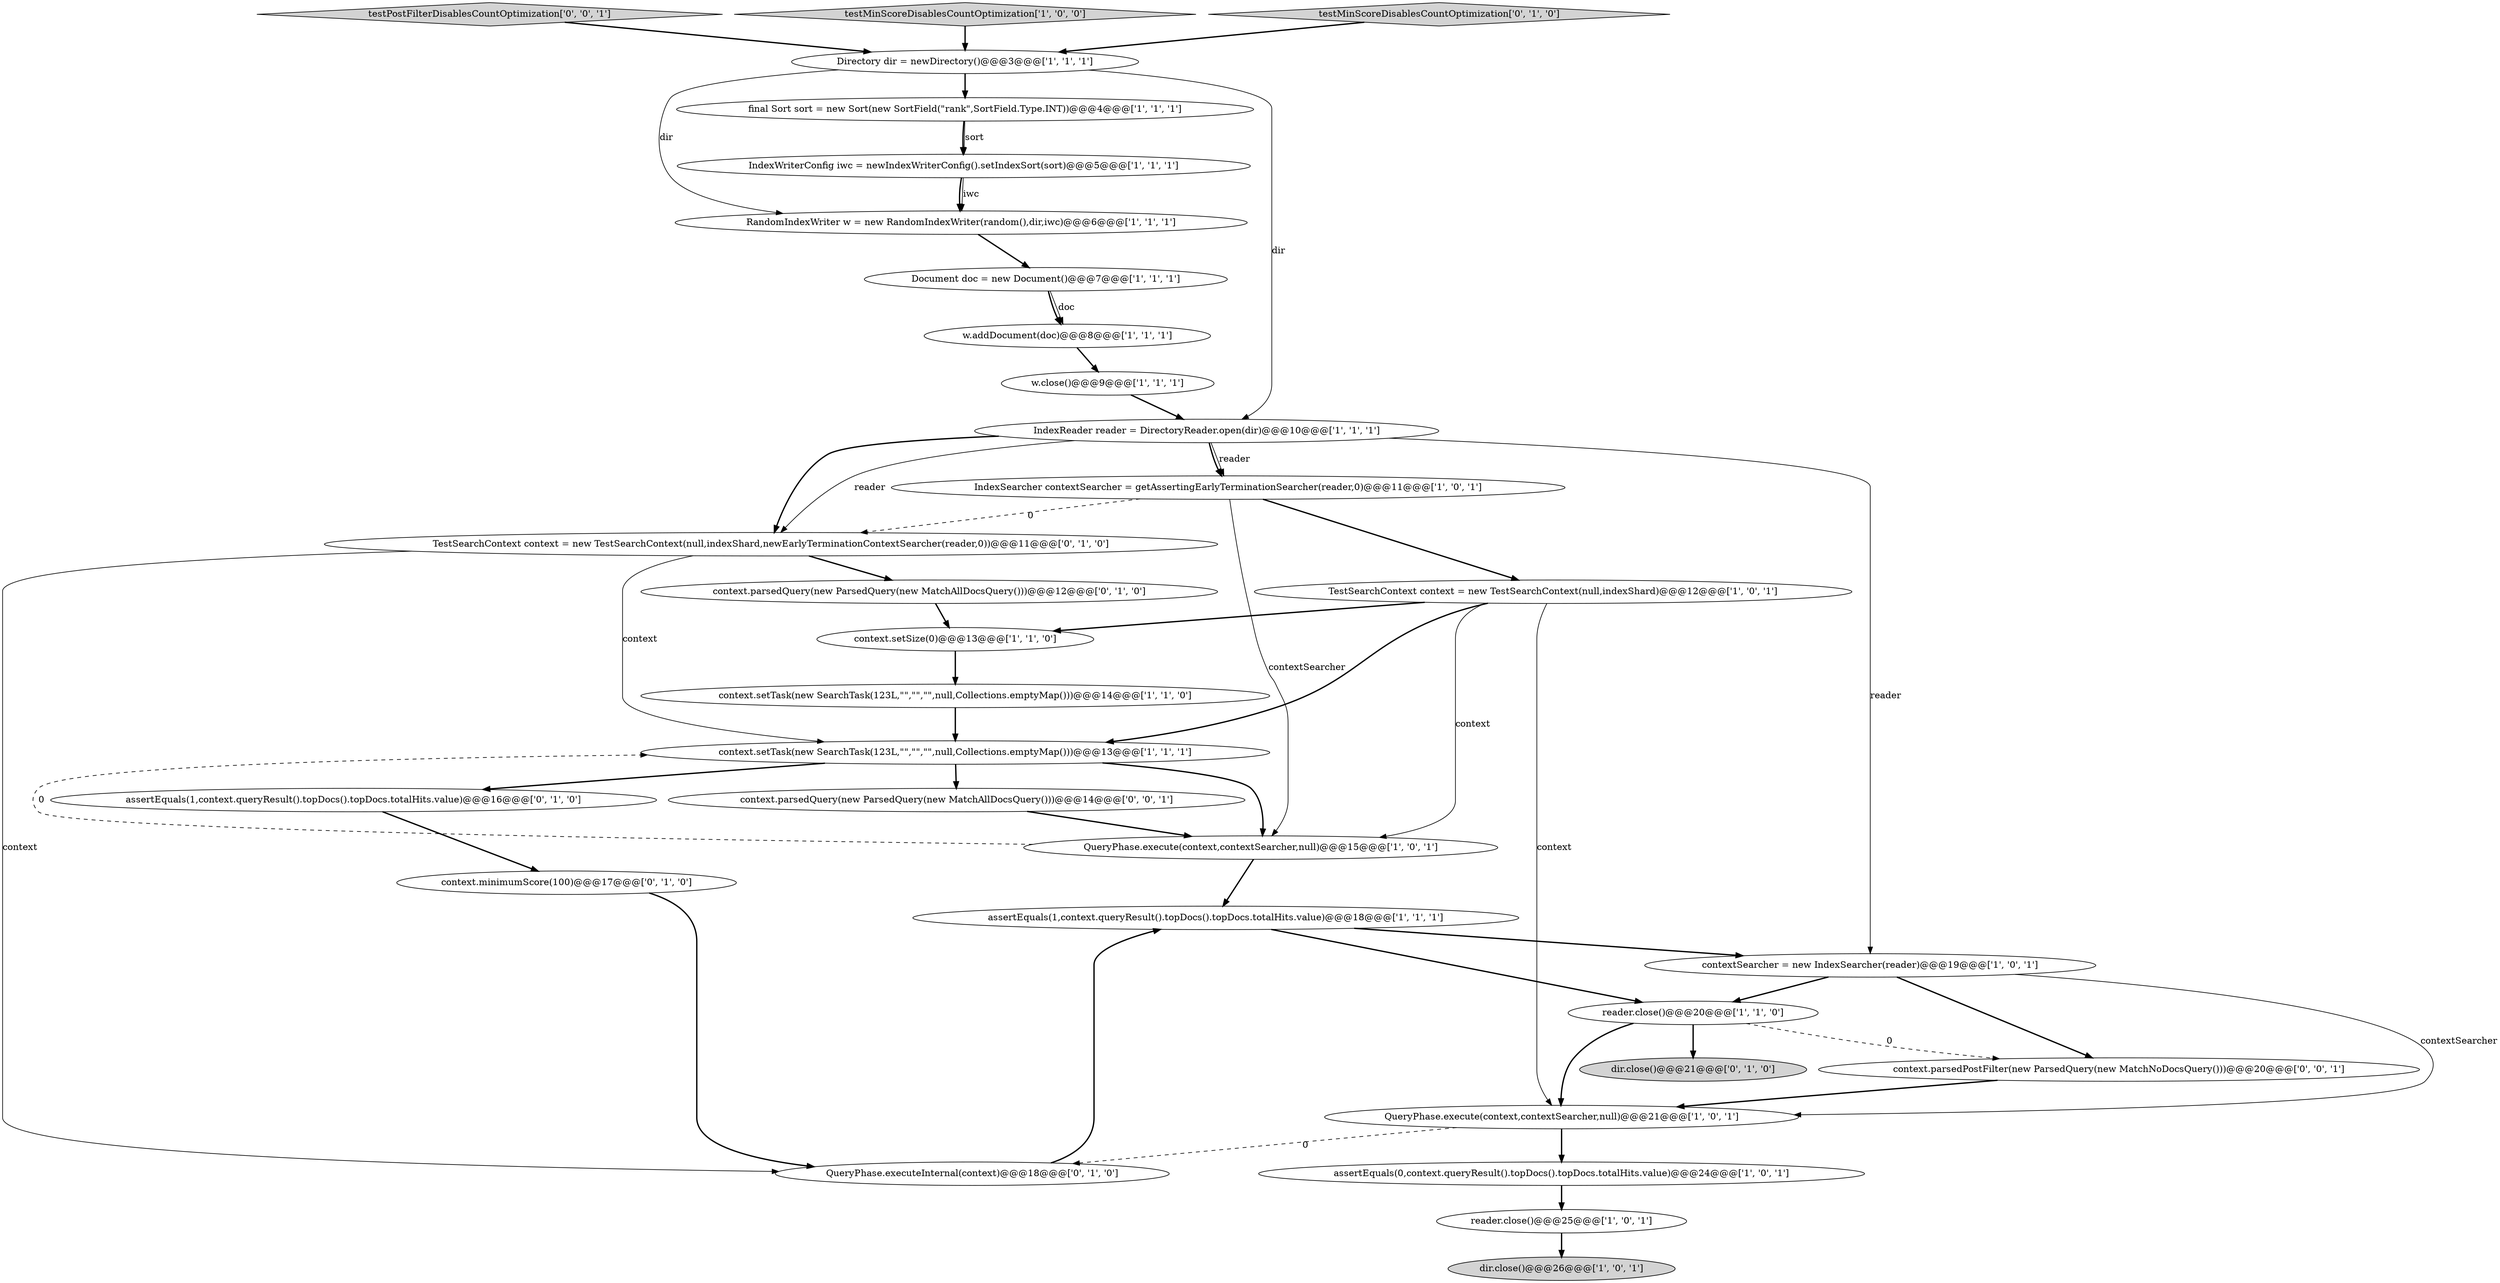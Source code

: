 digraph {
6 [style = filled, label = "w.close()@@@9@@@['1', '1', '1']", fillcolor = white, shape = ellipse image = "AAA0AAABBB1BBB"];
9 [style = filled, label = "IndexWriterConfig iwc = newIndexWriterConfig().setIndexSort(sort)@@@5@@@['1', '1', '1']", fillcolor = white, shape = ellipse image = "AAA0AAABBB1BBB"];
10 [style = filled, label = "QueryPhase.execute(context,contextSearcher,null)@@@15@@@['1', '0', '1']", fillcolor = white, shape = ellipse image = "AAA0AAABBB1BBB"];
14 [style = filled, label = "reader.close()@@@20@@@['1', '1', '0']", fillcolor = white, shape = ellipse image = "AAA0AAABBB1BBB"];
28 [style = filled, label = "context.parsedQuery(new ParsedQuery(new MatchAllDocsQuery()))@@@12@@@['0', '1', '0']", fillcolor = white, shape = ellipse image = "AAA0AAABBB2BBB"];
23 [style = filled, label = "TestSearchContext context = new TestSearchContext(null,indexShard,newEarlyTerminationContextSearcher(reader,0))@@@11@@@['0', '1', '0']", fillcolor = white, shape = ellipse image = "AAA1AAABBB2BBB"];
20 [style = filled, label = "IndexReader reader = DirectoryReader.open(dir)@@@10@@@['1', '1', '1']", fillcolor = white, shape = ellipse image = "AAA0AAABBB1BBB"];
25 [style = filled, label = "QueryPhase.executeInternal(context)@@@18@@@['0', '1', '0']", fillcolor = white, shape = ellipse image = "AAA1AAABBB2BBB"];
12 [style = filled, label = "w.addDocument(doc)@@@8@@@['1', '1', '1']", fillcolor = white, shape = ellipse image = "AAA0AAABBB1BBB"];
16 [style = filled, label = "context.setTask(new SearchTask(123L,\"\",\"\",\"\",null,Collections.emptyMap()))@@@14@@@['1', '1', '0']", fillcolor = white, shape = ellipse image = "AAA0AAABBB1BBB"];
13 [style = filled, label = "assertEquals(0,context.queryResult().topDocs().topDocs.totalHits.value)@@@24@@@['1', '0', '1']", fillcolor = white, shape = ellipse image = "AAA0AAABBB1BBB"];
26 [style = filled, label = "context.minimumScore(100)@@@17@@@['0', '1', '0']", fillcolor = white, shape = ellipse image = "AAA0AAABBB2BBB"];
5 [style = filled, label = "dir.close()@@@26@@@['1', '0', '1']", fillcolor = lightgray, shape = ellipse image = "AAA0AAABBB1BBB"];
18 [style = filled, label = "final Sort sort = new Sort(new SortField(\"rank\",SortField.Type.INT))@@@4@@@['1', '1', '1']", fillcolor = white, shape = ellipse image = "AAA0AAABBB1BBB"];
31 [style = filled, label = "testPostFilterDisablesCountOptimization['0', '0', '1']", fillcolor = lightgray, shape = diamond image = "AAA0AAABBB3BBB"];
21 [style = filled, label = "assertEquals(1,context.queryResult().topDocs().topDocs.totalHits.value)@@@18@@@['1', '1', '1']", fillcolor = white, shape = ellipse image = "AAA0AAABBB1BBB"];
2 [style = filled, label = "IndexSearcher contextSearcher = getAssertingEarlyTerminationSearcher(reader,0)@@@11@@@['1', '0', '1']", fillcolor = white, shape = ellipse image = "AAA0AAABBB1BBB"];
27 [style = filled, label = "assertEquals(1,context.queryResult().topDocs().topDocs.totalHits.value)@@@16@@@['0', '1', '0']", fillcolor = white, shape = ellipse image = "AAA0AAABBB2BBB"];
30 [style = filled, label = "context.parsedPostFilter(new ParsedQuery(new MatchNoDocsQuery()))@@@20@@@['0', '0', '1']", fillcolor = white, shape = ellipse image = "AAA0AAABBB3BBB"];
1 [style = filled, label = "RandomIndexWriter w = new RandomIndexWriter(random(),dir,iwc)@@@6@@@['1', '1', '1']", fillcolor = white, shape = ellipse image = "AAA0AAABBB1BBB"];
8 [style = filled, label = "Directory dir = newDirectory()@@@3@@@['1', '1', '1']", fillcolor = white, shape = ellipse image = "AAA0AAABBB1BBB"];
11 [style = filled, label = "testMinScoreDisablesCountOptimization['1', '0', '0']", fillcolor = lightgray, shape = diamond image = "AAA0AAABBB1BBB"];
19 [style = filled, label = "Document doc = new Document()@@@7@@@['1', '1', '1']", fillcolor = white, shape = ellipse image = "AAA0AAABBB1BBB"];
15 [style = filled, label = "TestSearchContext context = new TestSearchContext(null,indexShard)@@@12@@@['1', '0', '1']", fillcolor = white, shape = ellipse image = "AAA0AAABBB1BBB"];
3 [style = filled, label = "context.setTask(new SearchTask(123L,\"\",\"\",\"\",null,Collections.emptyMap()))@@@13@@@['1', '1', '1']", fillcolor = white, shape = ellipse image = "AAA0AAABBB1BBB"];
4 [style = filled, label = "contextSearcher = new IndexSearcher(reader)@@@19@@@['1', '0', '1']", fillcolor = white, shape = ellipse image = "AAA0AAABBB1BBB"];
29 [style = filled, label = "context.parsedQuery(new ParsedQuery(new MatchAllDocsQuery()))@@@14@@@['0', '0', '1']", fillcolor = white, shape = ellipse image = "AAA0AAABBB3BBB"];
0 [style = filled, label = "context.setSize(0)@@@13@@@['1', '1', '0']", fillcolor = white, shape = ellipse image = "AAA0AAABBB1BBB"];
7 [style = filled, label = "QueryPhase.execute(context,contextSearcher,null)@@@21@@@['1', '0', '1']", fillcolor = white, shape = ellipse image = "AAA0AAABBB1BBB"];
17 [style = filled, label = "reader.close()@@@25@@@['1', '0', '1']", fillcolor = white, shape = ellipse image = "AAA0AAABBB1BBB"];
24 [style = filled, label = "dir.close()@@@21@@@['0', '1', '0']", fillcolor = lightgray, shape = ellipse image = "AAA0AAABBB2BBB"];
22 [style = filled, label = "testMinScoreDisablesCountOptimization['0', '1', '0']", fillcolor = lightgray, shape = diamond image = "AAA0AAABBB2BBB"];
3->29 [style = bold, label=""];
3->10 [style = bold, label=""];
20->23 [style = bold, label=""];
14->7 [style = bold, label=""];
19->12 [style = solid, label="doc"];
10->21 [style = bold, label=""];
21->14 [style = bold, label=""];
22->8 [style = bold, label=""];
15->7 [style = solid, label="context"];
2->10 [style = solid, label="contextSearcher"];
13->17 [style = bold, label=""];
31->8 [style = bold, label=""];
20->23 [style = solid, label="reader"];
14->24 [style = bold, label=""];
6->20 [style = bold, label=""];
7->25 [style = dashed, label="0"];
3->27 [style = bold, label=""];
14->30 [style = dashed, label="0"];
20->2 [style = solid, label="reader"];
15->10 [style = solid, label="context"];
7->13 [style = bold, label=""];
8->18 [style = bold, label=""];
25->21 [style = bold, label=""];
26->25 [style = bold, label=""];
18->9 [style = bold, label=""];
15->0 [style = bold, label=""];
8->20 [style = solid, label="dir"];
8->1 [style = solid, label="dir"];
23->3 [style = solid, label="context"];
11->8 [style = bold, label=""];
16->3 [style = bold, label=""];
30->7 [style = bold, label=""];
10->3 [style = dashed, label="0"];
4->7 [style = solid, label="contextSearcher"];
27->26 [style = bold, label=""];
18->9 [style = solid, label="sort"];
23->25 [style = solid, label="context"];
1->19 [style = bold, label=""];
15->3 [style = bold, label=""];
4->14 [style = bold, label=""];
29->10 [style = bold, label=""];
9->1 [style = solid, label="iwc"];
2->23 [style = dashed, label="0"];
23->28 [style = bold, label=""];
20->2 [style = bold, label=""];
21->4 [style = bold, label=""];
19->12 [style = bold, label=""];
9->1 [style = bold, label=""];
4->30 [style = bold, label=""];
20->4 [style = solid, label="reader"];
2->15 [style = bold, label=""];
17->5 [style = bold, label=""];
28->0 [style = bold, label=""];
12->6 [style = bold, label=""];
0->16 [style = bold, label=""];
}
